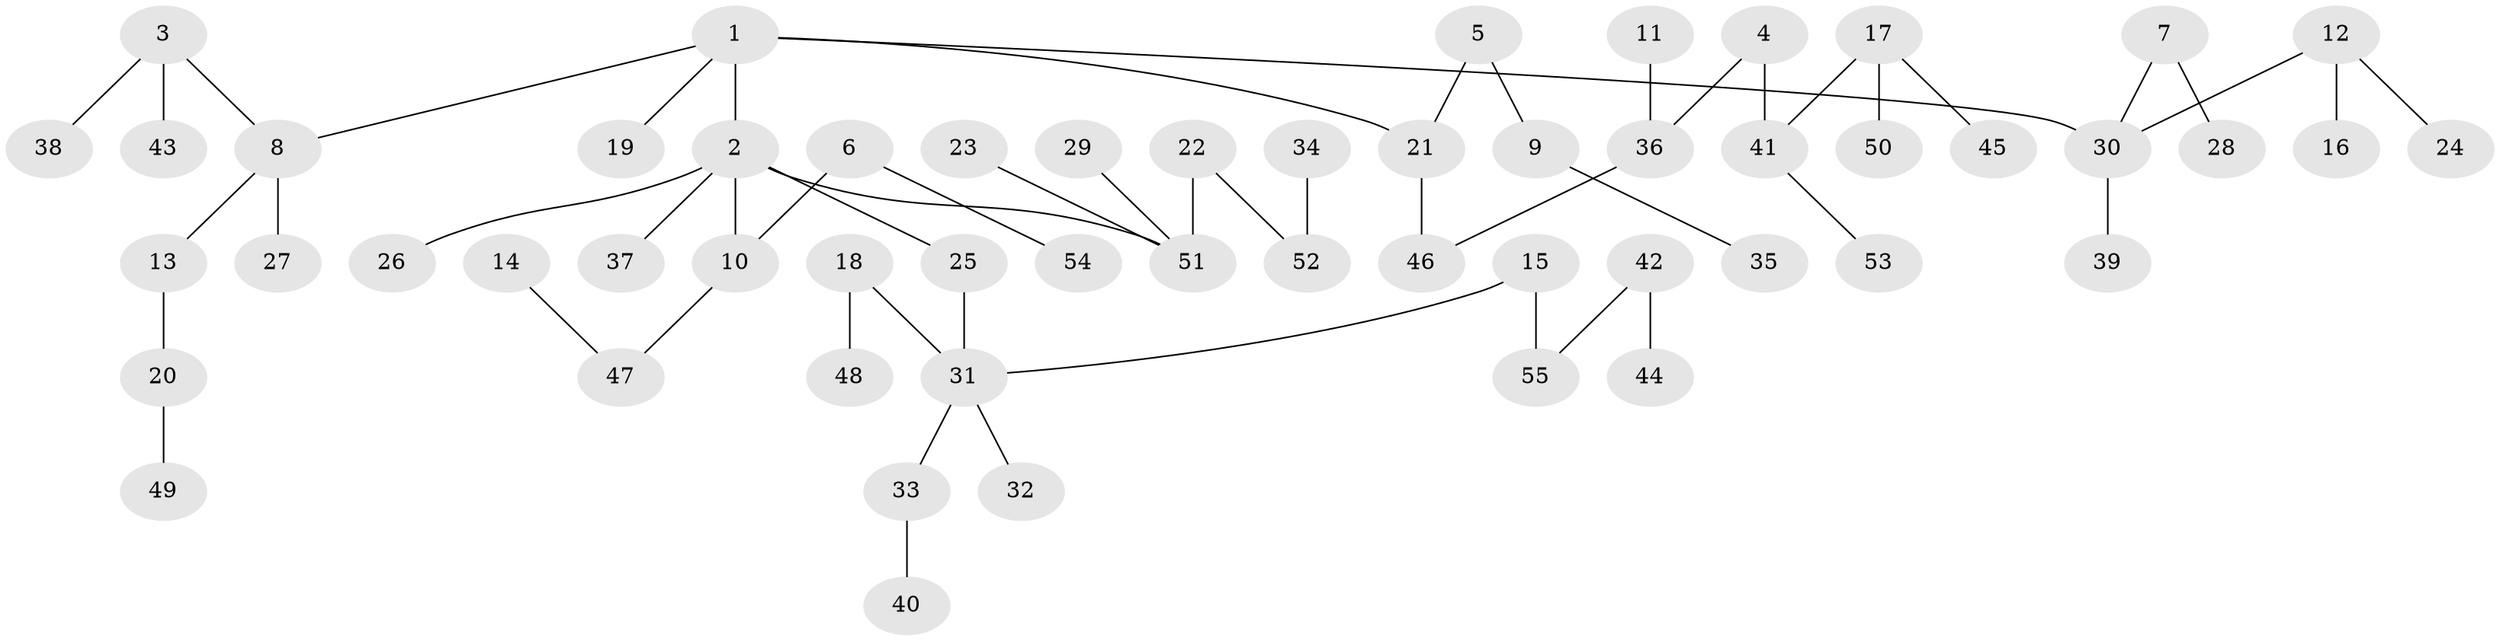 // original degree distribution, {5: 0.05454545454545454, 2: 0.32727272727272727, 3: 0.11818181818181818, 4: 0.03636363636363636, 6: 0.01818181818181818, 1: 0.44545454545454544}
// Generated by graph-tools (version 1.1) at 2025/02/03/09/25 03:02:16]
// undirected, 55 vertices, 54 edges
graph export_dot {
graph [start="1"]
  node [color=gray90,style=filled];
  1;
  2;
  3;
  4;
  5;
  6;
  7;
  8;
  9;
  10;
  11;
  12;
  13;
  14;
  15;
  16;
  17;
  18;
  19;
  20;
  21;
  22;
  23;
  24;
  25;
  26;
  27;
  28;
  29;
  30;
  31;
  32;
  33;
  34;
  35;
  36;
  37;
  38;
  39;
  40;
  41;
  42;
  43;
  44;
  45;
  46;
  47;
  48;
  49;
  50;
  51;
  52;
  53;
  54;
  55;
  1 -- 2 [weight=1.0];
  1 -- 8 [weight=1.0];
  1 -- 19 [weight=1.0];
  1 -- 21 [weight=1.0];
  1 -- 30 [weight=1.0];
  2 -- 10 [weight=1.0];
  2 -- 25 [weight=1.0];
  2 -- 26 [weight=1.0];
  2 -- 37 [weight=1.0];
  2 -- 51 [weight=1.0];
  3 -- 8 [weight=1.0];
  3 -- 38 [weight=1.0];
  3 -- 43 [weight=1.0];
  4 -- 36 [weight=1.0];
  4 -- 41 [weight=1.0];
  5 -- 9 [weight=1.0];
  5 -- 21 [weight=1.0];
  6 -- 10 [weight=1.0];
  6 -- 54 [weight=1.0];
  7 -- 28 [weight=1.0];
  7 -- 30 [weight=1.0];
  8 -- 13 [weight=1.0];
  8 -- 27 [weight=1.0];
  9 -- 35 [weight=1.0];
  10 -- 47 [weight=1.0];
  11 -- 36 [weight=1.0];
  12 -- 16 [weight=1.0];
  12 -- 24 [weight=1.0];
  12 -- 30 [weight=1.0];
  13 -- 20 [weight=1.0];
  14 -- 47 [weight=1.0];
  15 -- 31 [weight=1.0];
  15 -- 55 [weight=1.0];
  17 -- 41 [weight=1.0];
  17 -- 45 [weight=1.0];
  17 -- 50 [weight=1.0];
  18 -- 31 [weight=1.0];
  18 -- 48 [weight=1.0];
  20 -- 49 [weight=1.0];
  21 -- 46 [weight=1.0];
  22 -- 51 [weight=1.0];
  22 -- 52 [weight=1.0];
  23 -- 51 [weight=1.0];
  25 -- 31 [weight=1.0];
  29 -- 51 [weight=1.0];
  30 -- 39 [weight=1.0];
  31 -- 32 [weight=1.0];
  31 -- 33 [weight=1.0];
  33 -- 40 [weight=1.0];
  34 -- 52 [weight=1.0];
  36 -- 46 [weight=1.0];
  41 -- 53 [weight=1.0];
  42 -- 44 [weight=1.0];
  42 -- 55 [weight=1.0];
}

